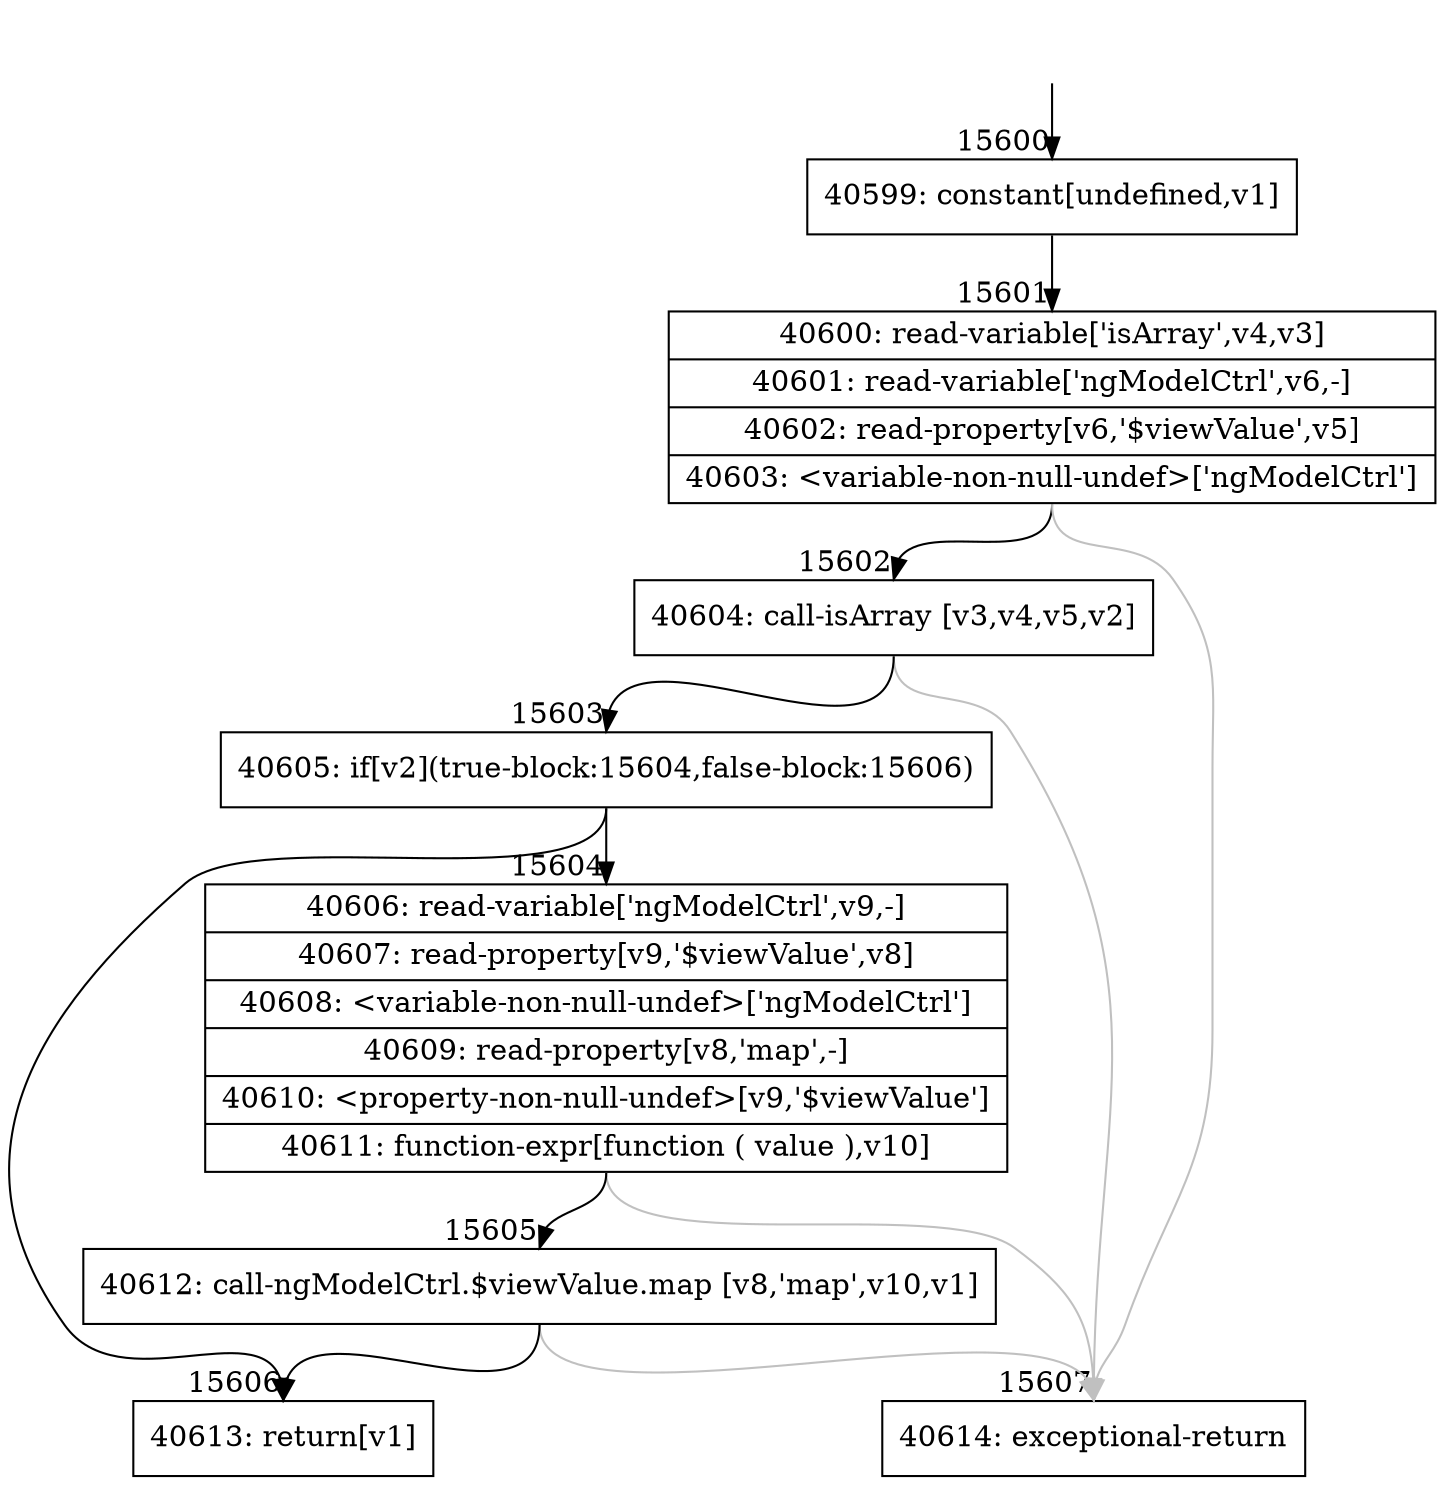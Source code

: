 digraph {
rankdir="TD"
BB_entry1256[shape=none,label=""];
BB_entry1256 -> BB15600 [tailport=s, headport=n, headlabel="    15600"]
BB15600 [shape=record label="{40599: constant[undefined,v1]}" ] 
BB15600 -> BB15601 [tailport=s, headport=n, headlabel="      15601"]
BB15601 [shape=record label="{40600: read-variable['isArray',v4,v3]|40601: read-variable['ngModelCtrl',v6,-]|40602: read-property[v6,'$viewValue',v5]|40603: \<variable-non-null-undef\>['ngModelCtrl']}" ] 
BB15601 -> BB15602 [tailport=s, headport=n, headlabel="      15602"]
BB15601 -> BB15607 [tailport=s, headport=n, color=gray, headlabel="      15607"]
BB15602 [shape=record label="{40604: call-isArray [v3,v4,v5,v2]}" ] 
BB15602 -> BB15603 [tailport=s, headport=n, headlabel="      15603"]
BB15602 -> BB15607 [tailport=s, headport=n, color=gray]
BB15603 [shape=record label="{40605: if[v2](true-block:15604,false-block:15606)}" ] 
BB15603 -> BB15604 [tailport=s, headport=n, headlabel="      15604"]
BB15603 -> BB15606 [tailport=s, headport=n, headlabel="      15606"]
BB15604 [shape=record label="{40606: read-variable['ngModelCtrl',v9,-]|40607: read-property[v9,'$viewValue',v8]|40608: \<variable-non-null-undef\>['ngModelCtrl']|40609: read-property[v8,'map',-]|40610: \<property-non-null-undef\>[v9,'$viewValue']|40611: function-expr[function ( value ),v10]}" ] 
BB15604 -> BB15605 [tailport=s, headport=n, headlabel="      15605"]
BB15604 -> BB15607 [tailport=s, headport=n, color=gray]
BB15605 [shape=record label="{40612: call-ngModelCtrl.$viewValue.map [v8,'map',v10,v1]}" ] 
BB15605 -> BB15606 [tailport=s, headport=n]
BB15605 -> BB15607 [tailport=s, headport=n, color=gray]
BB15606 [shape=record label="{40613: return[v1]}" ] 
BB15607 [shape=record label="{40614: exceptional-return}" ] 
//#$~ 26265
}
